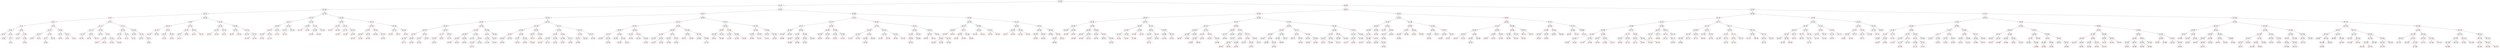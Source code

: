 digraph{
18518765 [label="[3916,4729]
max = 6863", color = black];
18518765->2720299;
18518765->41809397;
2720299 [label="[1434,1897]
max = 3227", color = red];
2720299->1427868;
2720299->9019466;
41809397 [label="[6092,6863]
max = 8392", color = red];
41809397->28557041;
41809397->62159545;
1427868 [label="[1043,1369]
max = 1883", color = black];
1427868->1034199;
1427868->2321740;
9019466 [label="[2795,3227]
max = 3946", color = black];
9019466->5246627;
9019466->13605809;
28557041 [label="[5308,5380]
max = 6314", color = black];
28557041->20570341;
28557041->35036387;
62159545 [label="[7407,8392]
max = 9272", color = black];
62159545->48440305;
62159545->81473065;
1034199 [label="[638,1621]
max = 1621", color = black];
1034199->140176;
1034199->934363;
2321740 [label="[1233,1883]
max = 2233", color = black];
2321740->1799139;
2321740->2891736;
5246627 [label="[2198,2387]
max = 3355", color = red];
5246627->3700731;
5246627->8682741;
13605809 [label="[3448,3946]
max = 3946", color = black];
13605809->11589706;
13605809->13154806;
20570341 [label="[4386,4690]
max = 5029", color = red];
20570341->19846471;
20570341->24154288;
35036387 [label="[5549,6314]
max = 6672", color = black];
35036387->31488226;
35036387->39324769;
48440305 [label="[6924,6996]
max = 7646", color = black];
48440305->48459547;
48440305->54967095;
81473065 [label="[8787,9272]
max = 9810", color = red];
81473065->66528940;
81473065->91340911;
140176 [label="[267,525]
max = 532", color = red];
140176->82461;
140176->234781;
934363 [label="[858,1089]
max = 1665", color = black];
934363->1223776;
934363->1382846;
1799139 [label="[1166,1543]
max = 1707", color = black];
1799139->1893064;
1799139->1788221;
2891736 [label="[1295,2233]
max = 2233", color = black];
2891736->2298661;
2891736->2402976;
3700731 [label="[1870,1979]
max = 2420", color = black];
3700731->2704171;
3700731->5028761;
8682741 [label="[2588,3355]
max = 3355", color = black];
8682741->6455391;
8682741->8550762;
11589706 [label="[3103,3735]
max = 3735", color = red];
11589706->9632253;
11589706->10749726;
13154806 [label="[3609,3645]
max = 4429", color = red];
13154806->15691948;
13154806->14265474;
19846471 [label="[4109,4830]
max = 5210", color = black];
19846471->17562958;
19846471->22137291;
24154288 [label="[4803,5029]
max = 5905", color = black];
24154288->23697021;
24154288->29554526;
31488226 [label="[5415,5815]
max = 5999", color = black];
31488226->30571733;
31488226->32820530;
39324769 [label="[5894,6672]
max = 6672", color = red];
39324769->34359564;
39324769->36886071;
48459547 [label="[6561,7386]
max = 7561", color = red];
48459547->45210925;
48459547->50968702;
54967095 [label="[7189,7646]
max = 7928", color = red];
54967095->55789337;
54967095->55043579;
66528940 [label="[8003,8313]
max = 9126", color = black];
66528940->63411067;
66528940->76704031;
91340911 [label="[9311,9810]
max = 10256", color = black];
91340911->89768141;
91340911->99155009;
82461 [label="[155,532]
max = 532", color = black];
82461->23257;
82461->74261;
234781 [label="[455,516]
max = 1371", color = black];
234781->258688;
234781->734857;
1223776 [label="[735,1665]
max = 1665", color = red];
1223776->1067881;
1223776->1265029;
1382846 [label="[965,1433]
max = 1891", color = red];
1382846->1087746;
1382846->1881546;
1893064 [label="[1109,1707]
max = 2045", color = red];
1893064->2212691;
1893064->2234092;
1788221 [label="[1205,1484]
max = 1956", color = black];
1788221->2308081;
1788221->1806117;
2298661 [label="[1263,1820]
max = 2213", color = black];
2298661->2759612;
2298661->2284525;
2402976 [label="[1385,1735]
max = 2190", color = red];
2402976->2450278;
2402976->3072571;
2704171 [label="[1630,1659]
max = 2418", color = red];
2704171->2688769;
2704171->4277443;
5028761 [label="[2078,2420]
max = 2779", color = black];
5028761->5624697;
5028761->5932781;
6455391 [label="[2390,2701]
max = 2701", color = black];
6455391->5751720;
6455391->6658313;
8550762 [label="[2731,3131]
max = 3765", color = black];
8550762->7853665;
8550762->10417756;
9632253 [label="[2972,3241]
max = 3747", color = black];
9632253->10641481;
9632253->10137101;
10749726 [label="[3233,3325]
max = 3525", color = black];
10749726->11167201;
10749726->11661609;
15691948 [label="[3543,4429]
max = 4429", color = black];
15691948->12626815;
15691948->13870760;
14265474 [label="[3761,3793]
max = 4547", color = black];
14265474->14178805;
14265474->17478669;
17562958 [label="[3937,4461]
max = 4661", color = black];
17562958->18303748;
17562958->17511313;
22137291 [label="[4249,5210]
max = 5210", color = black];
22137291->19656946;
22137291->20572000;
23697021 [label="[4588,5165]
max = 5211", color = red];
23697021->23277538;
23697021->22913871;
29554526 [label="[5005,5905]
max = 5905", color = red];
29554526->27031282;
29554526->29824001;
30571733 [label="[5371,5692]
max = 6267", color = red];
30571733->33254779;
30571733->33678859;
32820530 [label="[5471,5999]
max = 5999", color = red];
32820530->32719091;
32820530->32213116;
34359564 [label="[5803,5921]
max = 6668", color = black];
34359564->36963579;
34359564->38947789;
36886071 [label="[6037,6110]
max = 7016", color = black];
36886071->39675742;
36886071->42629217;
45210925 [label="[6402,7062]
max = 7062", color = black];
45210925->40928161;
45210925->44546365;
50968702 [label="[6741,7561]
max = 7772", color = black];
50968702->49360182;
50968702->52771881;
55789337 [label="[7037,7928]
max = 7928", color = black];
55789337->51959121;
55789337->50787003;
55043579 [label="[7346,7493]
max = 7793", color = black];
55043579->56888901;
55043579->55911269;
63411067 [label="[7734,8199]
max = 8599", color = red];
63411067->62886041;
63411067->67433359;
76704031 [label="[8405,9126]
max = 9360", color = red];
76704031->67755825;
76704031->80383681;
89768141 [label="[9031,9940]
max = 10013", color = red];
89768141->79743119;
89768141->92019471;
99155009 [label="[9668,10256]
max = 10256", color = red];
99155009->97426966;
99155009->100488746;
23257 [label="[72,323]
max = 636", color = red];
23257->30529;
23257->49330;
74261 [label="[235,316]
max = 835", color = red];
74261->46633;
74261->203741;
258688 [label="[351,737]
max = 1042", color = red];
258688->318553;
258688->400129;
734857 [label="[536,1371]
max = 1482", color = red];
734857->713441;
734857->804727;
1067881 [label="[660,1618]
max = 1618", color = black];
1067881->922853;
1067881->849817;
1265029 [label="[813,1556]
max = 1615", color = black];
1265029->1292001;
1265029->1159735;
1087746 [label="[955,1139]
max = 1816", color = black];
1087746->1656193;
1087746->1708246;
1881546 [label="[995,1891]
max = 1891", color = black];
1881546->1785561;
1881546->1818641;
2212691 [label="[1082,2045]
max = 2045", color = black];
2212691->1897456;
2212691->1313677;
2234092 [label="[1151,1941]
max = 2121", color = black];
2234092->2403094;
2234092->1548286;
2308081 [label="[1180,1956]
max = 1956", color = black];
2308081->1380562;
2308081->2296846;
1806117 [label="[1222,1478]
max = 1845", color = red];
1806117->2243521;
1806117->1794865;
2759612 [label="[1247,2213]
max = 2213", color = black];
2759612->2603741;
2759612->2052682;
2284525 [label="[1282,1782]
max = 1782", color = red];
2284525->2262845;
2284525->1976522;
2450278 [label="[1359,1803]
max = 2027", color = black];
2450278->2671587;
2450278->2756645;
3072571 [label="[1403,2190]
max = 2190", color = black];
3072571->2369317;
3072571->2046311;
2688769 [label="[1556,1728]
max = 2297", color = black];
2688769->3466174;
2688769->2728441;
4277443 [label="[1769,2418]
max = 2646", color = black];
4277443->3252033;
4277443->4855411;
5624697 [label="[2024,2779]
max = 2909", color = red];
5624697->5614371;
5624697->4381687;
5932781 [label="[2170,2734]
max = 2734", color = red];
5932781->4983990;
5932781->5201975;
5751720 [label="[2309,2491]
max = 3165", color = red];
5751720->6668286;
5751720->7368121;
6658313 [label="[2524,2638]
max = 3361", color = red];
6658313->8268061;
6658313->7781086;
7853665 [label="[2697,2912]
max = 3289", color = black];
7853665->7849661;
7853665->8952659;
10417756 [label="[2767,3765]
max = 3765", color = black];
10417756->9176435;
10417756->8366359;
10641481 [label="[2840,3747]
max = 3747", color = red];
10641481->10102735;
10641481->8827363;
10137101 [label="[3026,3350]
max = 3883", color = black];
10137101->10658074;
10137101->11905279;
11167201 [label="[3168,3525]
max = 3793", color = red];
11167201->10893785;
11167201->12141394;
11661609 [label="[3352,3479]
max = 4276", color = red];
11661609->13331187;
11661609->14632473;
12626815 [label="[3467,3642]
max = 4177", color = black];
12626815->13402621;
12626815->14686333;
13870760 [label="[3563,3893]
max = 4305", color = black];
13870760->15304276;
13870760->14826211;
14178805 [label="[3644,3891]
max = 4555", color = black];
14178805->16502766;
14178805->15460369;
17478669 [label="[3844,4547]
max = 4547", color = red];
17478669->16438627;
17478669->16677925;
18303748 [label="[3927,4661]
max = 4661", color = black];
18303748->17520119;
18303748->15759532;
17511313 [label="[4009,4368]
max = 4923", color = red];
17511313->19509850;
17511313->18907246;
19656946 [label="[4185,4697]
max = 5048", color = black];
19656946->21055209;
19656946->18851119;
20572000 [label="[4341,4739]
max = 5018", color = red];
20572000->19061353;
20572000->21883499;
23277538 [label="[4467,5211]
max = 5401", color = black];
23277538->21857637;
23277538->24396318;
22913871 [label="[4630,4949]
max = 5556", color = black];
22913871->25690945;
22913871->23394581;
27031282 [label="[4889,5529]
max = 5751", color = black];
27031282->23570665;
27031282->28398439;
29824001 [label="[5120,5825]
max = 5967", color = black];
29824001->30216889;
29824001->27609401;
33254779 [label="[5331,6238]
max = 6238", color = black];
33254779->31193851;
33254779->29008468;
33678859 [label="[5374,6267]
max = 6322", color = black];
33678859->30668749;
33678859->34094547;
32719091 [label="[5455,5998]
max = 6272", color = black];
32719091->34056961;
32719091->32880682;
32213116 [label="[5515,5841]
max = 6084", color = black];
32213116->33413329;
32213116->33106165;
36963579 [label="[5671,6518]
max = 6518", color = red];
36963579->34870755;
36963579->33696177;
38947789 [label="[5841,6668]
max = 6668", color = black];
38947789->34747426;
38947789->36052459;
39675742 [label="[6027,6583]
max = 6683", color = black];
39675742->39556678;
39675742->37398733;
42629217 [label="[6076,7016]
max = 7016", color = black];
42629217->41556769;
42629217->40753073;
40928161 [label="[6240,6559]
max = 6899", color = red];
40928161->42408154;
40928161->40662530;
44546365 [label="[6471,6884]
max = 6884", color = red];
44546365->42683356;
44546365->42640780;
49360182 [label="[6673,7397]
max = 7557", color = red];
49360182->46412185;
49360182->50699914;
52771881 [label="[6790,7772]
max = 7772", color = red];
52771881->46874849;
52771881->51027546;
51959121 [label="[6980,7444]
max = 7835", color = red];
51959121->51809185;
51959121->54970361;
50787003 [label="[7126,7127]
max = 7883", color = black];
50787003->52603275;
50787003->56505345;
56888901 [label="[7300,7793]
max = 8136", color = black];
56888901->55504225;
56888901->59661289;
55911269 [label="[7382,7574]
max = 8073", color = black];
55911269->57766669;
55911269->59643325;
62886041 [label="[7490,8396]
max = 8396", color = black];
62886041->55823203;
62886041->62902945;
67433359 [label="[7842,8599]
max = 8697", color = black];
67433359->62199085;
67433359->69184636;
67755825 [label="[8132,8332]
max = 8531", color = black];
67755825->68518939;
67755825->70602557;
80383681 [label="[8588,9360]
max = 9630", color = black];
80383681->80513761;
80383681->83935081;
79743119 [label="[8827,9034]
max = 9511", color = black];
79743119->79207129;
79743119->84961764;
92019471 [label="[9190,10013]
max = 10013", color = black];
92019471->86324881;
92019471->86815157;
97426966 [label="[9519,10235]
max = 10272", color = black];
97426966->92036949;
97426966->98118145;
100488746 [label="[9799,10255]
max = 10636", color = black];
100488746->96115816;
100488746->105658025;
30529 [label="[48,636]
max = 1044", color = black];
30529->10297;
30529->62641;
49330 [label="[81,609]
max = 863", color = black];
49330->50152;
49330->105287;
46633 [label="[201,232]
max = 1079", color = black];
46633->172641;
46633->233893;
203741 [label="[244,835]
max = 835", color = black];
203741->174721;
203741->204064;
318553 [label="[312,1021]
max = 1124", color = black];
318553->309101;
318553->204757;
400129 [label="[384,1042]
max = 1307", color = black];
400129->496661;
400129->193521;
713441 [label="[490,1456]
max = 1456", color = black];
713441->492178;
713441->380641;
804727 [label="[543,1482]
max = 1495", color = black];
804727->807301;
804727->807089;
922853 [label="[644,1433]
max = 1433", color = red];
922853->1011151;
922853->896197;
849817 [label="[696,1221]
max = 1433", color = red];
849817->506325;
849817->728366;
1292001 [label="[800,1615]
max = 1615", color = red];
1292001->743149;
1292001->777791;
1159735 [label="[849,1366]
max = 1541", color = black];
1159735->1257457;
1159735->930385;
1656193 [label="[912,1816]
max = 1816", color = black];
1656193->903496;
1656193->973441;
1708246 [label="[957,1785]
max = 1785", color = black];
1708246->1465921;
1785561 [label="[980,1822]
max = 1847", color = black];
1785561->1787897;
1785561->1215482;
1818641 [label="[1016,1790]
max = 1790", color = red];
1818641->1139513;
1818641->1129186;
1897456 [label="[1063,1785]
max = 1833", color = red];
1897456->1470350;
1897456->1961311;
1313677 [label="[1092,1203]
max = 1213", color = black];
1313677->1336727;
2403094 [label="[1133,2121]
max = 2121", color = black];
2403094->1990973;
1548286 [label="[1165,1329]
max = 1329", color = black];
1380562 [label="[1167,1183]
max = 1183", color = red];
2296846 [label="[1187,1935]
max = 1935", color = red];
2243521 [label="[1216,1845]
max = 1845", color = black];
2243521->1651651;
2243521->2222238;
1794865 [label="[1226,1464]
max = 1464", color = black];
2603741 [label="[1234,2110]
max = 2110", color = red];
2052682 [label="[1257,1633]
max = 1633", color = red];
2262845 [label="[1277,1772]
max = 1937", color = black];
2262845->2471613;
1976522 [label="[1291,1531]
max = 1926", color = black];
1976522->1925971;
1976522->2492245;
2671587 [label="[1318,2027]
max = 2027", color = red];
2671587->2521135;
2671587->2851521;
2756645 [label="[1364,2021]
max = 2021", color = red];
2756645->2537407;
2756645->2578126;
2369317 [label="[1388,1707]
max = 1877", color = black];
2369317->1948717;
2369317->2607154;
2046311 [label="[1426,1435]
max = 2003", color = black];
2046311->2820225;
3466174 [label="[1509,2297]
max = 2297", color = black];
3466174->2824891;
3466174->3369917;
2728441 [label="[1590,1716]
max = 2074", color = black];
2728441->2795222;
2728441->3318401;
3252033 [label="[1708,1904]
max = 2394", color = red];
3252033->3158038;
3252033->4103317;
4855411 [label="[1835,2646]
max = 2646", color = black];
4855411->4759786;
4855411->4714471;
5614371 [label="[1930,2909]
max = 2909", color = black];
5614371->3847117;
5614371->5225879;
4381687 [label="[2061,2126]
max = 2871", color = black];
4381687->5882680;
4381687->4610806;
4983990 [label="[2129,2341]
max = 2365", color = black];
4983990->4939601;
4983990->5080021;
5201975 [label="[2194,2371]
max = 2725", color = black];
5201975->5815234;
5201975->5984101;
6668286 [label="[2249,2965]
max = 3074", color = black];
6668286->6839651;
6668286->6421845;
7368121 [label="[2328,3165]
max = 3165", color = black];
7368121->7206706;
7368121->6374155;
8268061 [label="[2460,3361]
max = 3361", color = black];
8268061->7474039;
8268061->6249880;
7781086 [label="[2547,3055]
max = 3329", color = black];
7781086->7132071;
7781086->8545544;
7849661 [label="[2660,2951]
max = 3218", color = red];
7849661->7314031;
7849661->8592061;
8952659 [label="[2722,3289]
max = 3289", color = red];
8952659->8152857;
8952659->8181543;
9176435 [label="[2759,3326]
max = 3326", color = red];
9176435->8245236;
9176435->8020561;
8366359 [label="[2786,3003]
max = 3346", color = red];
8366359->9675091;
8366359->9325303;
10102735 [label="[2811,3594]
max = 3594", color = black];
10102735->8973980;
10102735->9748531;
8827363 [label="[2922,3021]
max = 3965", color = black];
8827363->8191044;
8827363->11768121;
10658074 [label="[2993,3561]
max = 3939", color = red];
10658074->11765794;
10658074->10241843;
11905279 [label="[3066,3883]
max = 3924", color = red];
11905279->11877949;
11905279->10533801;
10893785 [label="[3134,3476]
max = 3910", color = black];
10893785->12203111;
10893785->11152571;
12141394 [label="[3201,3793]
max = 4105", color = black];
12141394->13099056;
12141394->13040881;
13331187 [label="[3322,4013]
max = 4269", color = black];
13331187->13959631;
13331187->12485419;
14632473 [label="[3422,4276]
max = 4276", color = black];
14632473->12230761;
14632473->13422881;
13402621 [label="[3465,3868]
max = 4284", color = black];
13402621->14822641;
13402621->14058097;
14686333 [label="[3516,4177]
max = 4177", color = red];
14686333->13295899;
14686333->12492385;
15304276 [label="[3555,4305]
max = 4430", color = black];
15304276->15730931;
15304276->13214568;
14826211 [label="[3570,4153]
max = 4153", color = black];
14826211->13479905;
14826211->16061689;
16502766 [label="[3623,4555]
max = 4555", color = black];
16502766->13784388;
16502766->13227745;
15460369 [label="[3696,4183]
max = 4402", color = black];
15460369->16186155;
15460369->15626521;
16438627 [label="[3807,4318]
max = 4409", color = black];
16438627->16776246;
16438627->15687127;
16677925 [label="[3866,4314]
max = 4643", color = black];
16677925->17935910;
16677925->15563065;
17520119 [label="[3923,4466]
max = 4466", color = black];
15759532 [label="[3933,4007]
max = 4269", color = black];
15759532->16785709;
15759532->18364646;
19509850 [label="[3963,4923]
max = 4923", color = black];
19509850->16129303;
19509850->17382193;
18907246 [label="[4053,4665]
max = 4665", color = black];
18907246->17377321;
18907246->18610872;
21055209 [label="[4171,5048]
max = 5053", color = red];
21055209->19716652;
21055209->21131647;
18851119 [label="[4191,4498]
max = 5018", color = black];
18851119->17577015;
18851119->21060547;
19061353 [label="[4296,4437]
max = 5193", color = black];
19061353->22075444;
19061353->20491021;
21883499 [label="[4361,5018]
max = 5018", color = black];
21883499->20364673;
21883499->20532961;
21857637 [label="[4439,4924]
max = 5359", color = black];
21857637->21898384;
21857637->23847551;
24396318 [label="[4517,5401]
max = 5479", color = black];
24396318->24710291;
24396318->22557529;
25690945 [label="[4624,5556]
max = 5556", color = black];
25690945->24522005;
25690945->21483177;
23394581 [label="[4730,4946]
max = 5725", color = red];
23394581->23482195;
23394581->27434201;
23570665 [label="[4836,4874]
max = 5646", color = red];
23570665->27179845;
23570665->26747137;
28398439 [label="[4938,5751]
max = 5751", color = black];
28398439->24461317;
28398439->25780033;
30216889 [label="[5064,5967]
max = 5967", color = black];
30216889->29150616;
30216889->27136655;
27609401 [label="[5180,5330]
max = 6149", color = red];
27609401->31796480;
27609401->31847245;
31193851 [label="[5325,5858]
max = 5858", color = black];
31193851->30828721;
29008468 [label="[5363,5409]
max = 5409", color = black];
29008468->28665317;
30668749 [label="[5372,5709]
max = 6122", color = black];
34094547 [label="[5393,6322]
max = 6322", color = red];
34094547->32997581;
34094547->33276169;
34056961 [label="[5430,6272]
max = 6272", color = red];
34056961->29945605;
34056961->29964236;
32880682 [label="[5461,6021]
max = 6236", color = black];
32880682->30111665;
32880682->34079741;
33413329 [label="[5492,6084]
max = 6321", color = red];
33413329->34626439;
33413329->33671009;
33106165 [label="[5538,5978]
max = 6477", color = red];
33106165->34083726;
33106165->35889058;
34870755 [label="[5582,6247]
max = 6388", color = black];
34870755->34131841;
34870755->35887785;
33696177 [label="[5762,5848]
max = 6673", color = black];
33696177->38089485;
33696177->34784513;
34747426 [label="[5835,5955]
max = 6805", color = red];
34747426->39652736;
34747426->39662416;
36052459 [label="[5889,6122]
max = 6713", color = black];
36052459->35928577;
36052459->39539571;
39556678 [label="[5919,6683]
max = 6887", color = red];
39556678->36050422;
39556678->40846798;
37398733 [label="[6034,6198]
max = 6683", color = red];
37398733->41129045;
37398733->38787337;
41556769 [label="[6072,6844]
max = 6844", color = black];
41556769->41031817;
41556769->37282276;
40753073 [label="[6088,6694]
max = 6694", color = black];
40753073->40054417;
42408154 [label="[6147,6899]
max = 7068", color = black];
42408154->43256161;
42408154->43197829;
40662530 [label="[6317,6437]
max = 7172", color = black];
40662530->45011473;
40662530->42430368;
42683356 [label="[6435,6633]
max = 7113", color = black];
42683356->45623481;
42683356->45800608;
42640780 [label="[6519,6541]
max = 7165", color = black];
42640780->45593281;
42640780->46794616;
46412185 [label="[6636,6994]
max = 7448", color = black];
46412185->49164249;
46412185->45539977;
50699914 [label="[6709,7557]
max = 7557", color = black];
50699914->50335237;
50699914->48521365;
46874849 [label="[6766,6928]
max = 7575", color = black];
46874849->46372380;
46874849->51328201;
51027546 [label="[6865,7433]
max = 7760", color = black];
51027546->48516121;
51027546->53590561;
51809185 [label="[6944,7461]
max = 7574", color = black];
51809185->50851932;
51809185->52601431;
54970361 [label="[7016,7835]
max = 7835", color = black];
54970361->52344073;
54970361->53372477;
52603275 [label="[7058,7453]
max = 7453", color = red];
52603275->50949627;
52603275->51271458;
56505345 [label="[7168,7883]
max = 7883", color = red];
56505345->53703562;
56505345->55710775;
55504225 [label="[7264,7641]
max = 7737", color = red];
55504225->53538151;
55504225->56387257;
59661289 [label="[7333,8136]
max = 8136", color = red];
59661289->56631581;
59661289->56252116;
57766669 [label="[7356,7853]
max = 7853", color = black];
57766669->55584881;
59643325 [label="[7388,8073]
max = 8073", color = black];
55823203 [label="[7461,7482]
max = 8351", color = black];
55823203->62006176;
55823203->57797211;
62902945 [label="[7608,8268]
max = 8379", color = red];
62902945->62984944;
62902945->59005413;
62199085 [label="[7771,8004]
max = 8171", color = black];
62199085->63423303;
62199085->63734539;
69184636 [label="[7955,8697]
max = 8697", color = black];
69184636->63956927;
69184636->65392174;
68518939 [label="[8062,8499]
max = 8798", color = black];
68518939->66992372;
68518939->71228609;
70602557 [label="[8276,8531]
max = 9130", color = red];
70602557->75359021;
70602557->75601521;
80513761 [label="[8529,9440]
max = 9440", color = red];
80513761->73181942;
80513761->75822657;
83935081 [label="[8716,9630]
max = 9630", color = red];
83935081->77964225;
83935081->78520404;
79207129 [label="[8792,9009]
max = 9486", color = black];
79207129->82423831;
79207129->83438857;
84961764 [label="[8933,9511]
max = 9616", color = red];
84961764->85197761;
84961764->82261315;
86324881 [label="[9164,9420]
max = 10035", color = red];
86324881->91017451;
86324881->90320699;
86815157 [label="[9292,9343]
max = 10099", color = red];
86815157->93536939;
86815157->93578121;
92036949 [label="[9404,9787]
max = 10227", color = red];
92036949->92128180;
92036949->96573562;
98118145 [label="[9552,10272]
max = 10272", color = red];
98118145->96632362;
98118145->95668237;
96115816 [label="[9753,9855]
max = 10382", color = red];
96115816->100726165;
96115816->95325931;
105658025 [label="[9934,10636]
max = 10709", color = red];
105658025->105547905;
105658025->102946317;
10297 [label="[44,234]
max = 234", color = black];
62641 [label="[60,1044]
max = 1044", color = red];
62641->34501;
62641->51725;
50152 [label="[73,687]
max = 687", color = black];
105287 [label="[122,863]
max = 863", color = red];
105287->61441;
105287->82876;
172641 [label="[160,1079]
max = 1079", color = black];
172641->140398;
172641->192864;
233893 [label="[219,1068]
max = 1162", color = red];
233893->99217;
233893->271909;
174721 [label="[240,728]
max = 728", color = black];
174721->123901;
204064 [label="[251,813]
max = 813", color = black];
204064->157046;
204064->85262;
309101 [label="[275,1124]
max = 1124", color = black];
309101->321737;
204757 [label="[339,604]
max = 1341", color = black];
204757->400267;
204757->468010;
496661 [label="[380,1307]
max = 1307", color = black];
193521 [label="[410,472]
max = 669", color = red];
193521->258904;
193521->254291;
492178 [label="[483,1019]
max = 1402", color = black];
492178->682775;
380641 [label="[520,732]
max = 732", color = black];
380641->264188;
380641->314685;
807301 [label="[540,1495]
max = 1495", color = black];
807089 [label="[584,1382]
max = 1382", color = red];
807089->662089;
807089->761330;
1011151 [label="[642,1575]
max = 1575", color = black];
896197 [label="[658,1362]
max = 1362", color = black];
506325 [label="[676,749]
max = 1051", color = black];
506325->694712;
728366 [label="[697,1045]
max = 1403", color = black];
728366->990519;
743149 [label="[756,983]
max = 1127", color = black];
743149->857648;
777791 [label="[806,965]
max = 965", color = black];
1257457 [label="[816,1541]
max = 1541", color = red];
930385 [label="[852,1092]
max = 1541", color = red];
903496 [label="[899,1005]
max = 1040", color = red];
973441 [label="[936,1040]
max = 1040", color = red];
1465921 [label="[960,1527]
max = 1527", color = red];
1787897 [label="[968,1847]
max = 1847", color = red];
1215482 [label="[989,1229]
max = 1229", color = red];
1139513 [label="[1012,1126]
max = 1126", color = black];
1129186 [label="[1035,1091]
max = 1210", color = black];
1129186->1182721;
1129186->1259611;
1470350 [label="[1051,1399]
max = 1481", color = black];
1470350->1555051;
1961311 [label="[1070,1833]
max = 1833", color = black];
1961311->1233166;
1336727 [label="[1102,1213]
max = 1213", color = red];
1990973 [label="[1139,1748]
max = 1748", color = red];
1651651 [label="[1210,1365]
max = 1365", color = red];
2222238 [label="[1219,1823]
max = 1823", color = red];
2471613 [label="[1276,1937]
max = 1937", color = red];
1925971 [label="[1290,1493]
max = 1493", color = red];
2492245 [label="[1294,1926]
max = 1926", color = red];
2521135 [label="[1309,1926]
max = 2284", color = black];
2521135->1756571;
2521135->2996609;
2851521 [label="[1340,2128]
max = 2128", color = black];
2851521->2546173;
2537407 [label="[1362,1863]
max = 2128", color = black];
2578126 [label="[1375,1875]
max = 1875", color = black];
2578126->2531387;
1948717 [label="[1386,1406]
max = 1707", color = red];
2607154 [label="[1389,1877]
max = 1877", color = red];
2820225 [label="[1408,2003]
max = 2003", color = red];
2824891 [label="[1479,1910]
max = 1954", color = red];
2824891->2846979;
2824891->2303169;
3369917 [label="[1529,2204]
max = 2204", color = red];
3369917->3274176;
3369917->3051181;
2795222 [label="[1573,1777]
max = 2517", color = red];
2795222->2547481;
2795222->3996997;
3318401 [label="[1600,2074]
max = 2119", color = black];
3318401->3392520;
3158038 [label="[1663,1899]
max = 2626", color = black];
3158038->3665265;
3158038->4461575;
4103317 [label="[1714,2394]
max = 2394", color = black];
4103317->3665821;
4103317->3556603;
4759786 [label="[1805,2637]
max = 2677", color = red];
4759786->3476167;
4759786->4869464;
4714471 [label="[1838,2565]
max = 2565", color = black];
3847117 [label="[1897,2028]
max = 2914", color = red];
3847117->4231197;
3847117->5615279;
5225879 [label="[1981,2638]
max = 2638", color = red];
5225879->4669645;
5225879->4828411;
5882680 [label="[2049,2871]
max = 2871", color = black];
5882680->4468031;
4610806 [label="[2063,2235]
max = 2458", color = black];
4610806->5068397;
4939601 [label="[2120,2330]
max = 2458", color = red];
4939601->5049193;
4939601->5228167;
5080021 [label="[2148,2365]
max = 3086", color = red];
5080021->6594783;
5080021->4923425;
5815234 [label="[2187,2659]
max = 2744", color = red];
5815234->5998385;
5815234->5872855;
5984101 [label="[2196,2725]
max = 2725", color = black];
5984101->5404091;
6839651 [label="[2225,3074]
max = 3074", color = red];
6839651->6283595;
6839651->6175306;
6421845 [label="[2266,2834]
max = 2965", color = red];
6421845->5474967;
6421845->5339122;
7206706 [label="[2321,3105]
max = 3105", color = black];
7206706->5461449;
6374155 [label="[2334,2731]
max = 3186", color = red];
6374155->6307687;
6374155->7528519;
7474039 [label="[2418,3091]
max = 3091", color = red];
7474039->6293827;
7474039->6363688;
6249880 [label="[2489,2511]
max = 3501", color = red];
6249880->6702081;
6249880->8819020;
7132071 [label="[2530,2819]
max = 2874", color = black];
7132071->7268347;
7132071->7381241;
8545544 [label="[2567,3329]
max = 3329", color = red];
8545544->7570317;
8545544->8504823;
7314031 [label="[2630,2781]
max = 3596", color = black];
7314031->8887759;
7314031->9536593;
8592061 [label="[2670,3218]
max = 3218", color = black];
8152857 [label="[2714,3004]
max = 3202", color = black];
8152857->8680623;
8181543 [label="[2729,2998]
max = 3664", color = black];
8181543->9991729;
8181543->7783231;
8245236 [label="[2753,2995]
max = 3251", color = black];
8245236->7848501;
8245236->8953255;
8020561 [label="[2760,2906]
max = 3572", color = black];
8020561->9880153;
9675091 [label="[2785,3474]
max = 3474", color = black];
9325303 [label="[2787,3346]
max = 3544", color = black];
9325303->9901937;
8973980 [label="[2807,3197]
max = 3669", color = black];
8973980->10284208;
9748531 [label="[2838,3435]
max = 3435", color = black];
8191044 [label="[2861,2863]
max = 3023", color = red];
8191044->8409709;
8191044->8751586;
11768121 [label="[2968,3965]
max = 3965", color = red];
11768121->11404881;
11768121->8939701;
11765794 [label="[2987,3939]
max = 3939", color = black];
11765794->9038701;
10241843 [label="[3007,3406]
max = 3491", color = black];
10241843->10493947;
11877949 [label="[3027,3924]
max = 3924", color = black];
11877949->9305089;
10533801 [label="[3100,3398]
max = 3398", color = black];
10533801->9870484;
12203111 [label="[3121,3910]
max = 3910", color = black];
12203111->10807615;
12203111->10713697;
11152571 [label="[3146,3545]
max = 4093", color = red];
11152571->12769453;
11152571->12901137;
13099056 [label="[3191,4105]
max = 4105", color = black];
13099056->11118523;
13099056->11003331;
13040881 [label="[3216,4055]
max = 4055", color = black];
13040881->11415493;
13040881->12887222;
13959631 [label="[3270,4269]
max = 4269", color = red];
13959631->11610897;
13959631->12765573;
12485419 [label="[3333,3746]
max = 3746", color = black];
12230761 [label="[3405,3592]
max = 4154", color = black];
12230761->12024013;
12230761->14190065;
13422881 [label="[3440,3902]
max = 4202", color = red];
13422881->12372361;
13422881->14463285;
14822641 [label="[3460,4284]
max = 4284", color = red];
14058097 [label="[3466,4056]
max = 4284", color = red];
13295899 [label="[3498,3801]
max = 3801", color = black];
13295899->13005773;
13295899->12566065;
12492385 [label="[3517,3552]
max = 3835", color = black];
12492385->13572066;
15730931 [label="[3551,4430]
max = 4430", color = red];
13214568 [label="[3559,3713]
max = 4305", color = red];
13479905 [label="[3568,3778]
max = 3778", color = red];
16061689 [label="[3582,4484]
max = 4484", color = red];
13784388 [label="[3617,3811]
max = 3811", color = red];
13227745 [label="[3632,3642]
max = 3642", color = red];
16186155 [label="[3677,4402]
max = 4402", color = red];
15626521 [label="[3710,4212]
max = 4402", color = red];
16776246 [label="[3805,4409]
max = 4409", color = black];
16776246->14823478;
15687127 [label="[3843,4082]
max = 4336", color = black];
15687127->16615553;
17935910 [label="[3863,4643]
max = 4643", color = black];
15563065 [label="[3883,4008]
max = 4474", color = red];
15563065->17354647;
15563065->16661899;
16785709 [label="[3932,4269]
max = 4269", color = red];
18364646 [label="[3935,4667]
max = 4667", color = red];
16129303 [label="[3962,4071]
max = 4889", color = black];
16129303->19316440;
17382193 [label="[3984,4363]
max = 4920", color = black];
17382193->19547161;
17382193->17243059;
17377321 [label="[4045,4296]
max = 4794", color = black];
17377321->19291057;
18610872 [label="[4093,4547]
max = 4547", color = red];
18610872->18285625;
18610872->17335176;
19716652 [label="[4157,4743]
max = 4972", color = black];
19716652->19983572;
19716652->20693465;
21131647 [label="[4182,5053]
max = 5053", color = black];
21131647->18754731;
17577015 [label="[4186,4199]
max = 4199", color = red];
21060547 [label="[4197,5018]
max = 5018", color = red];
22075444 [label="[4251,5193]
max = 5193", color = black];
20491021 [label="[4323,4740]
max = 4740", color = red];
20491021->19578661;
20491021->19939097;
20364673 [label="[4344,4688]
max = 5094", color = black];
20364673->22194559;
20532961 [label="[4365,4704]
max = 5312", color = black];
20532961->23213441;
21898384 [label="[4407,4969]
max = 4987", color = black];
21898384->21892931;
21898384->19642561;
23847551 [label="[4450,5359]
max = 5359", color = black];
24710291 [label="[4510,5479]
max = 5479", color = red];
24710291->20446804;
24710291->22564513;
22557529 [label="[4536,4973]
max = 5067", color = red];
22557529->22912975;
22557529->22878826;
24522005 [label="[4612,5317]
max = 5317", color = black];
24522005->21311767;
21483177 [label="[4628,4642]
max = 4642", color = black];
23482195 [label="[4638,5063]
max = 5412", color = black];
23482195->22039057;
23482195->25209097;
27434201 [label="[4792,5725]
max = 5725", color = black];
27434201->25197321;
27434201->23380339;
27179845 [label="[4814,5646]
max = 5646", color = black];
27179845->25866468;
27179845->25811521;
26747137 [label="[4864,5499]
max = 5683", color = black];
26747137->27528453;
26747137->26641351;
24461317 [label="[4906,4986]
max = 5772", color = red];
24461317->28259713;
24461317->28880401;
25780033 [label="[4973,5184]
max = 5936", color = red];
25780033->24774247;
25780033->29691873;
29150616 [label="[5039,5785]
max = 5785", color = red];
29150616->28128541;
29150616->26448283;
27136655 [label="[5098,5323]
max = 5785", color = red];
27136655->28657399;
27136655->27032945;
31796480 [label="[5171,6149]
max = 6149", color = black];
31796480->26963529;
31796480->29333857;
31847245 [label="[5226,6094]
max = 6094", color = black];
31847245->30618973;
31847245->30307616;
30828721 [label="[5330,5784]
max = 5784", color = red];
28665317 [label="[5354,5354]
max = 5354", color = red];
32997581 [label="[5390,6122]
max = 6122", color = black];
32997581->32007319;
33276169 [label="[5409,6152]
max = 6152", color = black];
29945605 [label="[5421,5524]
max = 5990", color = black];
29945605->32441841;
29964236 [label="[5453,5495]
max = 5495", color = black];
30111665 [label="[5456,5519]
max = 5519", color = red];
34079741 [label="[5465,6236]
max = 6236", color = red];
34626439 [label="[5478,6321]
max = 6422", color = black];
34626439->35211827;
33671009 [label="[5509,6112]
max = 6112", color = black];
34083726 [label="[5525,6169]
max = 6290", color = black];
34083726->34745961;
35889058 [label="[5541,6477]
max = 6477", color = black];
35889058->34989864;
34131841 [label="[5568,6130]
max = 6270", color = black];
34131841->34848661;
34131841->34060551;
35887785 [label="[5618,6388]
max = 6485", color = red];
35887785->35942401;
35887785->36452186;
38089485 [label="[5708,6673]
max = 6673", color = black];
38089485->37990153;
38089485->34974408;
34784513 [label="[5782,6016]
max = 6224", color = black];
34784513->35881361;
39652736 [label="[5827,6805]
max = 6805", color = black];
39652736->34343901;
39652736->34502113;
39662416 [label="[5837,6795]
max = 6795", color = black];
39662416->39655621;
35928577 [label="[5888,6102]
max = 6713", color = red];
39539571 [label="[5890,6713]
max = 6713", color = red];
36050422 [label="[5907,6103]
max = 6103", color = black];
36050422->35537131;
40846798 [label="[5931,6887]
max = 6887", color = black];
40846798->41067191;
41129045 [label="[6028,6823]
max = 6823", color = black];
38787337 [label="[6036,6426]
max = 6426", color = black];
41031817 [label="[6068,6762]
max = 6762", color = red];
37282276 [label="[6075,6137]
max = 6762", color = red];
40054417 [label="[6091,6576]
max = 6576", color = red];
43256161 [label="[6120,7068]
max = 7068", color = red];
43256161->41740279;
43256161->40273095;
43197829 [label="[6172,6999]
max = 6999", color = red];
43197829->41153400;
43197829->38663381;
45011473 [label="[6276,7172]
max = 7229", color = red];
45011473->40578406;
45011473->45600533;
42430368 [label="[6349,6683]
max = 6950", color = red];
42430368->40449117;
42430368->44313201;
45623481 [label="[6415,7112]
max = 7351", color = black];
45623481->47244878;
45800608 [label="[6439,7113]
max = 7113", color = black];
45800608->42035353;
45593281 [label="[6480,7036]
max = 7179", color = red];
45593281->46348733;
45593281->46527100;
46794616 [label="[6531,7165]
max = 7165", color = black];
49164249 [label="[6601,7448]
max = 7448", color = red];
49164249->46805217;
49164249->48381411;
45539977 [label="[6654,6844]
max = 7470", color = black];
45539977->49608271;
45539977->45934953;
50335237 [label="[6706,7506]
max = 7506", color = black];
48521365 [label="[6726,7214]
max = 7536", color = black];
48521365->50702209;
46372380 [label="[6749,6871]
max = 7447", color = red];
46372380->48639124;
46372380->50356615;
51328201 [label="[6776,7575]
max = 7735", color = red];
51328201->46780560;
51328201->52489711;
48516121 [label="[6840,7093]
max = 7660", color = black];
48516121->48739861;
48516121->52532281;
53590561 [label="[6906,7760]
max = 7760", color = red];
53590561->49533099;
53590561->51250970;
50851932 [label="[6929,7339]
max = 7868", color = red];
50851932->54043579;
50851932->54564581;
52601431 [label="[6945,7574]
max = 7574", color = black];
52601431->50346385;
52344073 [label="[6996,7482]
max = 7572", color = red];
52344073->52343539;
52344073->53034289;
53372477 [label="[7019,7604]
max = 7616", color = black];
53372477->53464321;
50949627 [label="[7046,7231]
max = 7483", color = black];
50949627->52732702;
51271458 [label="[7069,7253]
max = 7253", color = black];
53703562 [label="[7131,7531]
max = 7978", color = black];
53703562->57010789;
55710775 [label="[7182,7757]
max = 7757", color = black];
53538151 [label="[7230,7405]
max = 8036", color = black];
53538151->57995813;
53538151->55058860;
56387257 [label="[7288,7737]
max = 7737", color = black];
56631581 [label="[7330,7726]
max = 7737", color = black];
56631581->56541997;
56252116 [label="[7335,7669]
max = 7669", color = black];
55584881 [label="[7372,7540]
max = 7540", color = red];
62006176 [label="[7425,8351]
max = 8351", color = red];
62006176->61366785;
62006176->56082313;
57797211 [label="[7477,7730]
max = 7730", color = black];
57797211->56555759;
62984944 [label="[7517,8379]
max = 8379", color = black];
62984944->61224481;
62984944->58806673;
59005413 [label="[7676,7687]
max = 8364", color = black];
59005413->59020207;
59005413->64386073;
63423303 [label="[7762,8171]
max = 8171", color = red];
63423303->62885551;
63423303->62003305;
63734539 [label="[7802,8169]
max = 8212", color = red];
63734539->63725981;
63734539->64119297;
63956927 [label="[7942,8053]
max = 8476", color = red];
63956927->67214681;
63956927->65919313;
65392174 [label="[8001,8173]
max = 8173", color = red];
65392174->64925436;
65392174->64904223;
66992372 [label="[8051,8321]
max = 8321", color = red];
66992372->64336361;
66992372->67035021;
71228609 [label="[8096,8798]
max = 8804", color = red];
71228609->67872320;
71228609->71488481;
75359021 [label="[8254,9130]
max = 9249", color = black];
75359021->75050230;
75359021->76452235;
75601521 [label="[8363,9040]
max = 9279", color = black];
75601521->76730572;
75601521->77813695;
73181942 [label="[8477,8633]
max = 9294", color = black];
73181942->72996049;
73181942->78943237;
75822657 [label="[8554,8864]
max = 8994", color = black];
75822657->76916689;
75822657->76004241;
77964225 [label="[8632,9032]
max = 9484", color = black];
77964225->81752081;
77964225->81476754;
78520404 [label="[8741,8983]
max = 9254", color = black];
78520404->77591921;
78520404->81046533;
82423831 [label="[8790,9377]
max = 9377", color = black];
82423831->81429609;
83438857 [label="[8796,9486]
max = 9704", color = red];
83438857->85336977;
83438857->85019845;
85197761 [label="[8860,9616]
max = 9616", color = black];
85197761->79057651;
85197761->82706513;
82261315 [label="[8958,9183]
max = 9598", color = black];
82261315->81176501;
82261315->86286021;
91017451 [label="[9070,10035]
max = 10035", color = black];
91017451->89785921;
91017451->83484514;
90320699 [label="[9178,9841]
max = 10136", color = black];
90320699->92926849;
90320699->86246101;
93536939 [label="[9262,10099]
max = 10169", color = black];
93536939->90406321;
93536939->94307307;
93578121 [label="[9302,10060]
max = 10060", color = black];
93578121->87819463;
93578121->89207036;
92128180 [label="[9337,9867]
max = 10108", color = black];
92128180->88894161;
92128180->94671529;
96573562 [label="[9443,10227]
max = 10227", color = black];
96573562->91198479;
96573562->95086585;
96632362 [label="[9527,10143]
max = 10470", color = black];
96632362->99695341;
96632362->92376773;
95668237 [label="[9612,9953]
max = 10232", color = black];
95668237->97961169;
95668237->96105269;
100726165 [label="[9702,10382]
max = 10525", color = black];
100726165->96151693;
100726165->102260901;
95325931 [label="[9762,9765]
max = 10400", color = black];
95325931->101504001;
95325931->95648320;
105547905 [label="[9856,10709]
max = 10709", color = black];
105547905->103962485;
105547905->100219213;
102946317 [label="[9988,10307]
max = 10310", color = black];
102946317->101299039;
102946317->103038141;
34501 [label="[50,690]
max = 690", color = black];
51725 [label="[67,772]
max = 772", color = black];
51725->28976;
61441 [label="[120,512]
max = 512", color = black];
82876 [label="[125,663]
max = 663", color = black];
82876->81775;
140398 [label="[159,883]
max = 979", color = red];
192864 [label="[197,979]
max = 979", color = red];
99217 [label="[208,477]
max = 477", color = black];
99217->79746;
271909 [label="[234,1162]
max = 1162", color = black];
123901 [label="[236,525]
max = 525", color = red];
157046 [label="[245,641]
max = 641", color = red];
85262 [label="[253,337]
max = 337", color = red];
321737 [label="[307,1048]
max = 1048", color = red];
400267 [label="[333,1202]
max = 1341", color = red];
468010 [label="[349,1341]
max = 1341", color = red];
258904 [label="[387,669]
max = 1324", color = black];
258904->326943;
258904->528277;
254291 [label="[431,590]
max = 1058", color = black];
254291->448593;
254291->469476;
682775 [label="[487,1402]
max = 1402", color = red];
264188 [label="[511,517]
max = 604", color = red];
314685 [label="[521,604]
max = 604", color = red];
662089 [label="[563,1176]
max = 1271", color = black];
761330 [label="[599,1271]
max = 1271", color = black];
761330->407665;
694712 [label="[661,1051]
max = 1051", color = red];
990519 [label="[706,1403]
max = 1403", color = red];
857648 [label="[761,1127]
max = 1127", color = red];
1182721 [label="[1024,1155]
max = 1155", color = red];
1259611 [label="[1041,1210]
max = 1210", color = red];
1555051 [label="[1050,1481]
max = 1481", color = red];
1233166 [label="[1077,1145]
max = 1145", color = red];
1756571 [label="[1306,1345]
max = 1345", color = red];
2996609 [label="[1312,2284]
max = 2284", color = red];
2546173 [label="[1322,1926]
max = 1926", color = red];
2531387 [label="[1378,1837]
max = 1837", color = red];
2846979 [label="[1457,1954]
max = 1954", color = black];
2846979->2619901;
2303169 [label="[1484,1552]
max = 2020", color = black];
2303169->3021921;
3274176 [label="[1525,2147]
max = 2147", color = black];
3274176->3135457;
3051181 [label="[1541,1980]
max = 2147", color = black];
2547481 [label="[1560,1633]
max = 2532", color = black];
2547481->3960049;
3996997 [label="[1588,2517]
max = 2517", color = black];
3392520 [label="[1601,2119]
max = 2119", color = red];
3665265 [label="[1654,2216]
max = 2395", color = black];
3665265->3958936;
3665265->3579766;
4461575 [label="[1699,2626]
max = 2626", color = black];
4461575->3428625;
3665821 [label="[1713,2140]
max = 2140", color = black];
3556603 [label="[1746,2037]
max = 2544", color = red];
3556603->4365505;
3556603->4271521;
3476167 [label="[1779,1954]
max = 2615", color = black];
3476167->3450259;
3476167->4707001;
4869464 [label="[1819,2677]
max = 2677", color = black];
4231197 [label="[1894,2234]
max = 2345", color = black];
4231197->4434396;
5615279 [label="[1927,2914]
max = 2914", color = black];
4669645 [label="[1932,2417]
max = 2417", color = black];
4669645->4577347;
4828411 [label="[1987,2430]
max = 2460", color = black];
4828411->4883101;
4828411->4416001;
4468031 [label="[2059,2170]
max = 2170", color = red];
5068397 [label="[2062,2458]
max = 2458", color = red];
5049193 [label="[2083,2424]
max = 2733", color = black];
5049193->4834405;
5049193->5714704;
5228167 [label="[2127,2458]
max = 2458", color = black];
5228167->4969944;
6594783 [label="[2137,3086]
max = 3086", color = black];
6594783->6065507;
4923425 [label="[2167,2272]
max = 2625", color = black];
4923425->5659501;
5998385 [label="[2186,2744]
max = 2744", color = black];
5998385->5757025;
5872855 [label="[2193,2678]
max = 2678", color = black];
5404091 [label="[2195,2462]
max = 2462", color = red];
6283595 [label="[2218,2833]
max = 2833", color = black];
6175306 [label="[2235,2763]
max = 2763", color = black];
6175306->5114041;
5474967 [label="[2254,2429]
max = 2429", color = black];
5339122 [label="[2271,2351]
max = 2914", color = black];
5339122->7401479;
5339122->6713857;
5461449 [label="[2326,2348]
max = 2348", color = red];
6307687 [label="[2331,2706]
max = 2706", color = black];
7528519 [label="[2363,3186]
max = 3186", color = black];
7528519->6078538;
6293827 [label="[2394,2629]
max = 3091", color = black];
6363688 [label="[2441,2607]
max = 2607", color = black];
6363688->6140207;
6363688->6335836;
6702081 [label="[2464,2720]
max = 2982", color = black];
6702081->7374487;
8819020 [label="[2519,3501]
max = 3501", color = black];
8819020->7627501;
7268347 [label="[2529,2874]
max = 2874", color = red];
7381241 [label="[2540,2906]
max = 2906", color = red];
7570317 [label="[2561,2956]
max = 3329", color = black];
8504823 [label="[2578,3299]
max = 3299", color = black];
8504823->8090938;
8887759 [label="[2598,3421]
max = 3421", color = red];
9536593 [label="[2652,3596]
max = 3596", color = red];
8680623 [label="[2711,3202]
max = 3202", color = red];
9991729 [label="[2727,3664]
max = 3664", color = red];
7783231 [label="[2730,2851]
max = 2851", color = red];
7848501 [label="[2750,2854]
max = 2995", color = red];
8953255 [label="[2754,3251]
max = 3251", color = red];
9880153 [label="[2766,3572]
max = 3572", color = red];
9901937 [label="[2794,3544]
max = 3544", color = red];
10284208 [label="[2803,3669]
max = 3669", color = red];
8409709 [label="[2844,2957]
max = 2957", color = black];
8751586 [label="[2895,3023]
max = 3683", color = black];
8751586->10647554;
8751586->10424961;
11404881 [label="[2960,3853]
max = 3853", color = black];
11404881->10167301;
8939701 [label="[2970,3010]
max = 3965", color = black];
9038701 [label="[2988,3025]
max = 3025", color = red];
10493947 [label="[3006,3491]
max = 3491", color = red];
9305089 [label="[3029,3072]
max = 3072", color = red];
9870484 [label="[3101,3183]
max = 3183", color = red];
10807615 [label="[3111,3474]
max = 3474", color = red];
10713697 [label="[3129,3424]
max = 3424", color = red];
12769453 [label="[3139,4068]
max = 4068", color = black];
12769453->11278881;
12901137 [label="[3152,4093]
max = 4093", color = black];
11118523 [label="[3174,3503]
max = 4105", color = red];
11003331 [label="[3194,3445]
max = 3445", color = red];
11415493 [label="[3203,3564]
max = 4001", color = red];
12887222 [label="[3221,4001]
max = 4001", color = red];
11610897 [label="[3256,3566]
max = 3566", color = black];
11610897->11547251;
12765573 [label="[3308,3859]
max = 3859", color = black];
12024013 [label="[3388,3549]
max = 4154", color = red];
14190065 [label="[3416,4154]
max = 4154", color = red];
12372361 [label="[3432,3605]
max = 4080", color = black];
12372361->13998481;
12372361->12335394;
14463285 [label="[3442,4202]
max = 4202", color = black];
14463285->14459417;
13005773 [label="[3484,3733]
max = 3801", color = red];
12566065 [label="[3514,3576]
max = 3576", color = red];
13572066 [label="[3539,3835]
max = 3835", color = red];
14823478 [label="[3769,3933]
max = 3933", color = red];
16615553 [label="[3832,4336]
max = 4336", color = red];
17354647 [label="[3879,4474]
max = 4474", color = black];
17354647->15224449;
16661899 [label="[3914,4257]
max = 4474", color = black];
19316440 [label="[3951,4889]
max = 4889", color = red];
19547161 [label="[3973,4920]
max = 4920", color = red];
17243059 [label="[3997,4314]
max = 4314", color = red];
19291057 [label="[4024,4794]
max = 4794", color = red];
18285625 [label="[4088,4473]
max = 4473", color = black];
17335176 [label="[4103,4225]
max = 4249", color = black];
17335176->17403905;
19983572 [label="[4111,4861]
max = 4861", color = red];
20693465 [label="[4162,4972]
max = 4972", color = red];
18754731 [label="[4177,4490]
max = 4490", color = red];
19578661 [label="[4322,4530]
max = 4767", color = black];
19578661->20488567;
19939097 [label="[4328,4607]
max = 4607", color = black];
22194559 [label="[4357,5094]
max = 5094", color = red];
23213441 [label="[4370,5312]
max = 5312", color = red];
21892931 [label="[4390,4987]
max = 4987", color = red];
19642561 [label="[4424,4440]
max = 4969", color = red];
20446804 [label="[4481,4563]
max = 4563", color = black];
20446804->21741067;
20446804->21809023;
22564513 [label="[4512,5001]
max = 5001", color = black];
22912975 [label="[4522,5067]
max = 5067", color = black];
22878826 [label="[4553,5025]
max = 5025", color = black];
22878826->20747926;
21311767 [label="[4599,4634]
max = 4634", color = red];
22039057 [label="[4632,4758]
max = 5412", color = black];
25209097 [label="[4658,5412]
max = 5635", color = red];
25209097->24888623;
25209097->26366166;
25197321 [label="[4765,5288]
max = 5440", color = red];
25197321->22748041;
25197321->25937921;
23380339 [label="[4794,4877]
max = 5131", color = black];
23380339->24633932;
25866468 [label="[4807,5381]
max = 5381", color = black];
25811521 [label="[4830,5344]
max = 5344", color = red];
25811521->24550381;
25811521->25257259;
27528453 [label="[4844,5683]
max = 5683", color = black];
27528453->23993743;
26641351 [label="[4866,5475]
max = 5475", color = black];
28259713 [label="[4896,5772]
max = 5772", color = black];
28880401 [label="[4920,5870]
max = 5870", color = black];
28880401->28756691;
24774247 [label="[4942,5013]
max = 5013", color = black];
29691873 [label="[5002,5936]
max = 5936", color = black];
29691873->25119661;
29691873->29553625;
28128541 [label="[5014,5610]
max = 5610", color = black];
28128541->27760411;
28128541->27404181;
26448283 [label="[5058,5229]
max = 5229", color = black];
26448283->25866308;
28657399 [label="[5082,5639]
max = 5639", color = black];
27032945 [label="[5116,5284]
max = 5284", color = black];
26963529 [label="[5132,5254]
max = 5927", color = black];
26963529->29411144;
26963529->30458854;
29333857 [label="[5179,5664]
max = 5664", color = black];
30618973 [label="[5202,5886]
max = 5886", color = black];
30618973->28889651;
30618973->28837997;
30307616 [label="[5239,5785]
max = 5785", color = red];
30307616->29210607;
30307616->28408225;
32007319 [label="[5383,5946]
max = 5946", color = red];
32441841 [label="[5416,5990]
max = 5990", color = red];
35211827 [label="[5483,6422]
max = 6422", color = red];
34745961 [label="[5524,6290]
max = 6290", color = red];
34989864 [label="[5539,6317]
max = 6317", color = red];
34848661 [label="[5558,6270]
max = 6270", color = red];
34060551 [label="[5570,6115]
max = 6130", color = red];
35942401 [label="[5616,6400]
max = 6400", color = black];
35942401->31651436;
36452186 [label="[5621,6485]
max = 6485", color = black];
37990153 [label="[5688,6679]
max = 6679", color = red];
34974408 [label="[5759,6073]
max = 6073", color = red];
35881361 [label="[5765,6224]
max = 6224", color = red];
34343901 [label="[5821,5900]
max = 6805", color = red];
34502113 [label="[5832,5916]
max = 5916", color = red];
39655621 [label="[5836,6795]
max = 6795", color = red];
35537131 [label="[5913,6010]
max = 6010", color = red];
41067191 [label="[6026,6815]
max = 6815", color = red];
41740279 [label="[6114,6827]
max = 6831", color = black];
41740279->41689594;
41740279->39998216;
40273095 [label="[6142,6557]
max = 7088", color = black];
40273095->43029922;
40273095->43562849;
41153400 [label="[6169,6671]
max = 6671", color = black];
41153400->38155249;
38663381 [label="[6206,6230]
max = 6713", color = black];
38663381->42842151;
38663381->41707870;
40578406 [label="[6265,6477]
max = 6833", color = black];
40578406->42781414;
45600533 [label="[6308,7229]
max = 7229", color = black];
45600533->45035777;
40449117 [label="[6338,6382]
max = 7212", color = black];
40449117->45680809;
40449117->40772541;
44313201 [label="[6376,6950]
max = 7384", color = black];
44313201->42892224;
44313201->47168993;
47244878 [label="[6427,7351]
max = 7351", color = red];
42035353 [label="[6463,6504]
max = 6504", color = red];
46348733 [label="[6476,7157]
max = 7179", color = black];
46527100 [label="[6481,7179]
max = 7179", color = black];
46527100->46052501;
46805217 [label="[6596,7096]
max = 7096", color = black];
46805217->44988473;
48381411 [label="[6614,7315]
max = 7315", color = black];
49608271 [label="[6641,7470]
max = 7470", color = red];
45934953 [label="[6664,6893]
max = 7470", color = red];
50702209 [label="[6728,7536]
max = 7536", color = red];
48639124 [label="[6747,7209]
max = 7209", color = black];
50356615 [label="[6762,7447]
max = 7447", color = black];
50356615->49994401;
46780560 [label="[6769,6911]
max = 7326", color = black];
46780560->49633651;
52489711 [label="[6786,7735]
max = 7735", color = black];
48739861 [label="[6812,7155]
max = 7155", color = red];
52532281 [label="[6858,7660]
max = 7660", color = red];
49533099 [label="[6893,7186]
max = 7193", color = black];
49533099->49646087;
51250970 [label="[6923,7403]
max = 7403", color = black];
54043579 [label="[6926,7803]
max = 7803", color = black];
54564581 [label="[6935,7868]
max = 7868", color = black];
54564581->50999149;
54564581->53173558;
50346385 [label="[6952,7242]
max = 7242", color = red];
52343539 [label="[6981,7498]
max = 7572", color = black];
53034289 [label="[7004,7572]
max = 7753", color = black];
53034289->54294260;
53464321 [label="[7020,7616]
max = 7616", color = red];
52732702 [label="[7047,7483]
max = 7483", color = red];
57010789 [label="[7146,7978]
max = 7978", color = red];
57995813 [label="[7217,8036]
max = 8036", color = red];
55058860 [label="[7257,7587]
max = 8036", color = red];
56541997 [label="[7308,7737]
max = 7737", color = red];
61366785 [label="[7424,8266]
max = 8266", color = black];
56082313 [label="[7436,7542]
max = 8006", color = black];
56082313->59673311;
56082313->59612677;
56555759 [label="[7474,7567]
max = 7567", color = red];
61224481 [label="[7503,8160]
max = 8479", color = black];
61224481->63711207;
58806673 [label="[7586,7752]
max = 7945", color = red];
58806673->59992696;
58806673->58299221;
59020207 [label="[7658,7707]
max = 8570", color = red];
59020207->63215521;
59020207->65706191;
64386073 [label="[7698,8364]
max = 8364", color = black];
62885551 [label="[7735,8130]
max = 8130", color = black];
62003305 [label="[7764,7986]
max = 8037", color = black];
62003305->62431417;
63725981 [label="[7780,8191]
max = 8200", color = black];
63725981->63779601;
64119297 [label="[7808,8212]
max = 8212", color = black];
64119297->64145521;
67214681 [label="[7930,8476]
max = 8752", color = black];
67214681->69132049;
67214681->63591011;
65919313 [label="[7944,8298]
max = 8298", color = black];
64925436 [label="[7981,8135]
max = 8865", color = black];
64925436->70538806;
64925436->70003459;
64904223 [label="[8002,8111]
max = 8865", color = black];
64336361 [label="[8012,8030]
max = 8030", color = black];
67035021 [label="[8060,8317]
max = 8317", color = black];
67035021->65809351;
67872320 [label="[8081,8399]
max = 8568", color = black];
67872320->69212305;
67872320->65488467;
71488481 [label="[8120,8804]
max = 8821", color = black];
71488481->71608879;
71488481->67981141;
75050230 [label="[8187,9167]
max = 9167", color = red];
75050230->74116045;
75050230->67930501;
76452235 [label="[8266,9249]
max = 9249", color = black];
76730572 [label="[8343,9197]
max = 9197", color = red];
76730572->70798409;
76730572->71174689;
77813695 [label="[8386,9279]
max = 9279", color = red];
77813695->75111103;
77813695->77900726;
72996049 [label="[8433,8656]
max = 9430", color = red];
72996049->77697328;
72996049->79608061;
78943237 [label="[8494,9294]
max = 9294", color = red];
78943237->76173241;
78943237->78863001;
76916689 [label="[8552,8994]
max = 9247", color = black];
76916689->78941640;
76004241 [label="[8560,8879]
max = 9571", color = black];
76004241->77534978;
76004241->82157465;
81752081 [label="[8620,9484]
max = 9484", color = red];
81752081->77102551;
81752081->78264589;
81476754 [label="[8689,9377]
max = 9377", color = red];
81476754->77340799;
81476754->81457838;
77591921 [label="[8728,8890]
max = 8978", color = black];
77591921->78288161;
77591921->77235183;
81046533 [label="[8758,9254]
max = 9324", color = red];
81046533->79973026;
81046533->81715537;
81429609 [label="[8788,9266]
max = 9266", color = red];
85336977 [label="[8794,9704]
max = 9704", color = black];
85019845 [label="[8814,9646]
max = 9646", color = black];
85019845->82071547;
79057651 [label="[8858,8925]
max = 9018", color = black];
79057651->79890463;
82706513 [label="[8897,9296]
max = 9849", color = red];
82706513->87281839;
82706513->83174851;
81176501 [label="[8950,9070]
max = 9136", color = black];
81176501->81730657;
81176501->81024453;
86286021 [label="[8990,9598]
max = 9894", color = black];
86286021->89214199;
89785921 [label="[9051,9920]
max = 9920", color = red];
89785921->82779947;
89785921->88800121;
83484514 [label="[9121,9153]
max = 9822", color = red];
83484514->89331091;
83484514->85751961;
92926849 [label="[9168,10136]
max = 10136", color = black];
92926849->85280870;
86246101 [label="[9180,9395]
max = 9395", color = black];
86246101->86128498;
90406321 [label="[9244,9780]
max = 9780", color = red];
90406321->85838930;
90406321->89738661;
94307307 [label="[9274,10169]
max = 10169", color = black];
87819463 [label="[9297,9446]
max = 10151", color = black];
87819463->94353546;
89207036 [label="[9305,9587]
max = 9587", color = black];
88894161 [label="[9320,9538]
max = 9867", color = black];
94671529 [label="[9366,10108]
max = 10108", color = red];
94671529->94448081;
94671529->92055371;
91198479 [label="[9434,9667]
max = 9667", color = black];
95086585 [label="[9484,10026]
max = 10055", color = black];
95086585->95311346;
99695341 [label="[9522,10470]
max = 10470", color = black];
92376773 [label="[9547,9676]
max = 10493", color = black];
92376773->100061249;
92376773->97017229;
97961169 [label="[9574,10232]
max = 10498", color = red];
97961169->95579113;
97961169->100581339;
96105269 [label="[9653,9956]
max = 10432", color = red];
96105269->100376705;
96105269->98039341;
96151693 [label="[9681,9932]
max = 10152", color = black];
96151693->98393185;
102260901 [label="[9716,10525]
max = 10704", color = red];
102260901->103914433;
102260901->100007365;
101504001 [label="[9760,10400]
max = 10727", color = black];
101504001->104641886;
95648320 [label="[9771,9789]
max = 10506", color = black];
95648320->102612103;
95648320->98935809;
103962485 [label="[9844,10561]
max = 10753", color = red];
103962485->104260836;
103962485->105895545;
100219213 [label="[9907,10116]
max = 10116", color = black];
100219213->98512689;
100219213->103036203;
101299039 [label="[9942,10189]
max = 10702", color = red];
101299039->106335073;
101299039->104741569;
103038141 [label="[9994,10310]
max = 10310", color = black];
28976 [label="[61,475]
max = 475", color = red];
81775 [label="[126,649]
max = 649", color = red];
79746 [label="[205,389]
max = 389", color = red];
326943 [label="[386,847]
max = 847", color = red];
528277 [label="[399,1324]
max = 1324", color = red];
448593 [label="[424,1058]
max = 1058", color = red];
469476 [label="[445,1055]
max = 1055", color = red];
407665 [label="[596,684]
max = 684", color = red];
2619901 [label="[1476,1775]
max = 1775", color = red];
3021921 [label="[1496,2020]
max = 2020", color = red];
3135457 [label="[1528,2052]
max = 2052", color = red];
3960049 [label="[1564,2532]
max = 2532", color = red];
3958936 [label="[1653,2395]
max = 2395", color = red];
3579766 [label="[1655,2163]
max = 2163", color = red];
3428625 [label="[1684,2036]
max = 2036", color = red];
4365505 [label="[1716,2544]
max = 2544", color = black];
4365505->3660847;
4271521 [label="[1760,2427]
max = 2544", color = black];
3450259 [label="[1773,1946]
max = 1946", color = red];
4707001 [label="[1800,2615]
max = 2615", color = red];
4434396 [label="[1891,2345]
max = 2345", color = red];
4577347 [label="[1962,2333]
max = 2333", color = red];
4883101 [label="[1985,2460]
max = 2460", color = red];
4416001 [label="[2000,2208]
max = 2208", color = red];
4834405 [label="[2082,2322]
max = 2733", color = red];
5714704 [label="[2091,2733]
max = 2733", color = red];
4969944 [label="[2123,2341]
max = 2341", color = red];
6065507 [label="[2138,2837]
max = 2837", color = red];
5659501 [label="[2156,2625]
max = 2625", color = red];
5757025 [label="[2184,2636]
max = 2636", color = red];
5114041 [label="[2243,2280]
max = 2280", color = red];
7401479 [label="[2269,3262]
max = 3262", color = red];
6713857 [label="[2304,2914]
max = 2914", color = red];
6078538 [label="[2337,2601]
max = 2601", color = red];
6140207 [label="[2426,2531]
max = 2607", color = red];
6335836 [label="[2451,2585]
max = 2585", color = red];
7374487 [label="[2473,2982]
max = 2982", color = red];
7627501 [label="[2500,3051]
max = 3051", color = red];
8090938 [label="[2571,3147]
max = 3147", color = red];
10647554 [label="[2891,3683]
max = 3683", color = red];
10424961 [label="[2912,3580]
max = 3580", color = red];
10167301 [label="[2925,3476]
max = 3476", color = red];
11278881 [label="[3140,3592]
max = 3592", color = red];
11547251 [label="[3250,3553]
max = 3553", color = red];
13998481 [label="[3431,4080]
max = 4080", color = red];
12335394 [label="[3437,3589]
max = 4080", color = red];
14459417 [label="[3446,4196]
max = 4196", color = red];
15224449 [label="[3868,3936]
max = 3936", color = red];
17403905 [label="[4096,4249]
max = 4249", color = red];
20488567 [label="[4298,4767]
max = 4767", color = red];
21741067 [label="[4479,4854]
max = 4854", color = red];
21809023 [label="[4493,4854]
max = 4854", color = red];
20747926 [label="[4545,4565]
max = 4565", color = red];
24888623 [label="[4646,5357]
max = 5357", color = black];
24888623->22801774;
24888623->24479434;
26366166 [label="[4679,5635]
max = 5635", color = black];
26366166->26120018;
22748041 [label="[4760,4779]
max = 4779", color = black];
25937921 [label="[4768,5440]
max = 5440", color = black];
25937921->25248091;
24633932 [label="[4801,5131]
max = 5131", color = red];
24550381 [label="[4828,5085]
max = 5226", color = black];
25257259 [label="[4833,5226]
max = 5434", color = black];
25257259->26267957;
23993743 [label="[4859,4938]
max = 4938", color = red];
28756691 [label="[4930,5833]
max = 5833", color = red];
25119661 [label="[4990,5034]
max = 5034", color = red];
29553625 [label="[5004,5906]
max = 5936", color = red];
27760411 [label="[5010,5541]
max = 5541", color = red];
27404181 [label="[5020,5459]
max = 5459", color = red];
25866308 [label="[5053,5119]
max = 5119", color = red];
29411144 [label="[5123,5741]
max = 5741", color = red];
30458854 [label="[5139,5927]
max = 5927", color = red];
28889651 [label="[5182,5575]
max = 5575", color = red];
28837997 [label="[5212,5533]
max = 5886", color = red];
29210607 [label="[5233,5582]
max = 5582", color = black];
28408225 [label="[5304,5356]
max = 5647", color = black];
28408225->29624163;
31651436 [label="[5605,5647]
max = 5647", color = red];
41689594 [label="[6103,6831]
max = 6831", color = red];
39998216 [label="[6115,6541]
max = 6831", color = red];
43029922 [label="[6127,7023]
max = 7023", color = red];
43562849 [label="[6146,7088]
max = 7088", color = red];
38155249 [label="[6168,6186]
max = 6186", color = red];
42842151 [label="[6175,6938]
max = 6938", color = red];
41707870 [label="[6213,6713]
max = 6713", color = red];
42781414 [label="[6261,6833]
max = 6833", color = red];
45035777 [label="[6304,7144]
max = 7144", color = red];
45680809 [label="[6334,7212]
max = 7212", color = red];
40772541 [label="[6340,6431]
max = 6431", color = red];
42892224 [label="[6361,6743]
max = 6950", color = red];
47168993 [label="[6388,7384]
max = 7384", color = red];
46052501 [label="[6500,7085]
max = 7085", color = red];
44988473 [label="[6584,6833]
max = 6833", color = red];
49994401 [label="[6756,7400]
max = 7400", color = red];
49633651 [label="[6775,7326]
max = 7326", color = red];
49646087 [label="[6902,7193]
max = 7193", color = red];
50999149 [label="[6933,7356]
max = 7356", color = red];
53173558 [label="[6939,7663]
max = 7663", color = red];
54294260 [label="[7003,7753]
max = 7753", color = red];
59673311 [label="[7435,8026]
max = 8026", color = red];
59612677 [label="[7446,8006]
max = 8006", color = red];
63711207 [label="[7514,8479]
max = 8479", color = red];
59992696 [label="[7551,7945]
max = 7994", color = black];
59992696->60154851;
58299221 [label="[7595,7676]
max = 7676", color = black];
63215521 [label="[7620,8296]
max = 8296", color = black];
63215521->59535253;
65706191 [label="[7667,8570]
max = 8570", color = black];
65706191->60708777;
62431417 [label="[7768,8037]
max = 8037", color = red];
63779601 [label="[7778,8200]
max = 8200", color = red];
64145521 [label="[7815,8208]
max = 8208", color = red];
69132049 [label="[7899,8752]
max = 8752", color = red];
63591011 [label="[7934,8015]
max = 8752", color = red];
70538806 [label="[7957,8865]
max = 8865", color = red];
70003459 [label="[7994,8757]
max = 8757", color = red];
65809351 [label="[8055,8170]
max = 8170", color = red];
69212305 [label="[8078,8568]
max = 8568", color = red];
65488467 [label="[8083,8102]
max = 8568", color = red];
71608879 [label="[8118,8821]
max = 8821", color = red];
67981141 [label="[8122,8370]
max = 8370", color = red];
74116045 [label="[8186,9054]
max = 9054", color = black];
67930501 [label="[8234,8250]
max = 8588", color = black];
67930501->70361485;
70798409 [label="[8341,8488]
max = 8630", color = black];
70798409->71801601;
71174689 [label="[8346,8528]
max = 8546", color = black];
71174689->71376193;
75111103 [label="[8382,8961]
max = 9279", color = black];
77900726 [label="[8399,9275]
max = 9275", color = black];
77900726->72516493;
77697328 [label="[8417,9231]
max = 9430", color = black];
79608061 [label="[8442,9430]
max = 9430", color = black];
79608061->76056982;
76173241 [label="[8492,8970]
max = 9282", color = black];
76173241->78702079;
78863001 [label="[8500,9278]
max = 9470", color = black];
78863001->72785437;
78863001->80665461;
78941640 [label="[8537,9247]
max = 9247", color = red];
77534978 [label="[8557,9061]
max = 9061", color = red];
82157465 [label="[8584,9571]
max = 9571", color = red];
77102551 [label="[8610,8955]
max = 8955", color = black];
77102551->75939990;
78264589 [label="[8628,9071]
max = 9071", color = black];
78264589->74908126;
77340799 [label="[8654,8937]
max = 9404", color = black];
77340799->81297581;
77340799->77633656;
81457838 [label="[8713,9349]
max = 9349", color = black];
78288161 [label="[8720,8978]
max = 8978", color = red];
77235183 [label="[8738,8839]
max = 8839", color = red];
79973026 [label="[8745,9145]
max = 9254", color = black];
81715537 [label="[8764,9324]
max = 9752", color = black];
81715537->85661569;
82071547 [label="[8823,9302]
max = 9302", color = red];
79890463 [label="[8859,9018]
max = 9018", color = red];
87281839 [label="[8862,9849]
max = 9849", color = black];
87281839->86539249;
83174851 [label="[8910,9335]
max = 9849", color = black];
81730657 [label="[8946,9136]
max = 9136", color = red];
81024453 [label="[8951,9052]
max = 9136", color = red];
89214199 [label="[9017,9894]
max = 9894", color = red];
82779947 [label="[9046,9151]
max = 9747", color = black];
82779947->88034905;
88800121 [label="[9052,9810]
max = 9810", color = black];
89331091 [label="[9095,9822]
max = 10034", color = black];
89331091->91028449;
89331091->88464001;
85751961 [label="[9142,9380]
max = 9380", color = black];
85280870 [label="[9169,9301]
max = 9301", color = red];
86128498 [label="[9189,9373]
max = 9373", color = red];
85838930 [label="[9229,9301]
max = 10096", color = black];
85838930->93064929;
89738661 [label="[9260,9691]
max = 10176", color = black];
89738661->94077121;
94353546 [label="[9295,10151]
max = 10151", color = red];
94448081 [label="[9355,10096]
max = 10096", color = black];
94448081->91970425;
92055371 [label="[9403,9790]
max = 9790", color = black];
95311346 [label="[9479,10055]
max = 10055", color = red];
100061249 [label="[9536,10493]
max = 10493", color = red];
97017229 [label="[9548,10161]
max = 10161", color = red];
95579113 [label="[9556,10002]
max = 10109", color = black];
95579113->96581387;
95579113->93524803;
100581339 [label="[9581,10498]
max = 10498", color = black];
100376705 [label="[9622,10432]
max = 10432", color = black];
100376705->96990218;
98039341 [label="[9660,10149]
max = 10149", color = black];
98393185 [label="[9692,10152]
max = 10152", color = red];
103914433 [label="[9708,10704]
max = 10704", color = black];
100007365 [label="[9717,10292]
max = 10505", color = black];
100007365->102224156;
104641886 [label="[9755,10727]
max = 10727", color = red];
102612103 [label="[9767,10506]
max = 10506", color = red];
98935809 [label="[9784,10112]
max = 10112", color = red];
104260836 [label="[9835,10601]
max = 10668", color = black];
104260836->104706421;
105895545 [label="[9848,10753]
max = 10753", color = black];
98512689 [label="[9872,9979]
max = 9979", color = red];
103036203 [label="[9914,10393]
max = 10393", color = red];
106335073 [label="[9936,10702]
max = 10837", color = black];
106335073->107687270;
104741569 [label="[9964,10512]
max = 10972", color = black];
104741569->104854856;
104741569->109456673;
3660847 [label="[1726,2121]
max = 2121", color = red];
22801774 [label="[4643,4911]
max = 5261", color = red];
24479434 [label="[4653,5261]
max = 5261", color = red];
26120018 [label="[4697,5561]
max = 5561", color = red];
25248091 [label="[4790,5271]
max = 5271", color = red];
26267957 [label="[4834,5434]
max = 5434", color = red];
29624163 [label="[5246,5647]
max = 5647", color = red];
60154851 [label="[7525,7994]
max = 7994", color = red];
59535253 [label="[7621,7812]
max = 7812", color = red];
60708777 [label="[7673,7912]
max = 7912", color = red];
70361485 [label="[8193,8588]
max = 8588", color = red];
71801601 [label="[8320,8630]
max = 8630", color = red];
71376193 [label="[8352,8546]
max = 8546", color = red];
72516493 [label="[8397,8636]
max = 8636", color = red];
76056982 [label="[8463,8987]
max = 8987", color = red];
78702079 [label="[8479,9282]
max = 9282", color = red];
72785437 [label="[8499,8564]
max = 8564", color = red];
80665461 [label="[8518,9470]
max = 9470", color = red];
75939990 [label="[8609,8821]
max = 8821", color = red];
74908126 [label="[8625,8685]
max = 8685", color = red];
81297581 [label="[8645,9404]
max = 9404", color = red];
77633656 [label="[8679,8945]
max = 8945", color = red];
85661569 [label="[8784,9752]
max = 9752", color = red];
86539249 [label="[8874,9752]
max = 9752", color = red];
88034905 [label="[9032,9747]
max = 9747", color = red];
91028449 [label="[9072,10034]
max = 10034", color = red];
88464001 [label="[9120,9700]
max = 9822", color = red];
93064929 [label="[9218,10096]
max = 10096", color = red];
94077121 [label="[9245,10176]
max = 10176", color = red];
91970425 [label="[9358,9828]
max = 9828", color = red];
96581387 [label="[9554,10109]
max = 10109", color = red];
93524803 [label="[9557,9786]
max = 10109", color = red];
96990218 [label="[9623,10079]
max = 10079", color = red];
102224156 [label="[9731,10505]
max = 10505", color = red];
104706421 [label="[9815,10668]
max = 10668", color = red];
107687270 [label="[9937,10837]
max = 10837", color = red];
104854856 [label="[9953,10535]
max = 10535", color = red];
109456673 [label="[9976,10972]
max = 10972", color = red];
}